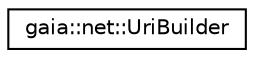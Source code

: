 digraph G
{
  edge [fontname="Helvetica",fontsize="10",labelfontname="Helvetica",labelfontsize="10"];
  node [fontname="Helvetica",fontsize="10",shape=record];
  rankdir=LR;
  Node1 [label="gaia::net::UriBuilder",height=0.2,width=0.4,color="black", fillcolor="white", style="filled",URL="$da/d92/classgaia_1_1net_1_1_uri_builder.html",tooltip="Helper class for building or manipulating URI references."];
}
